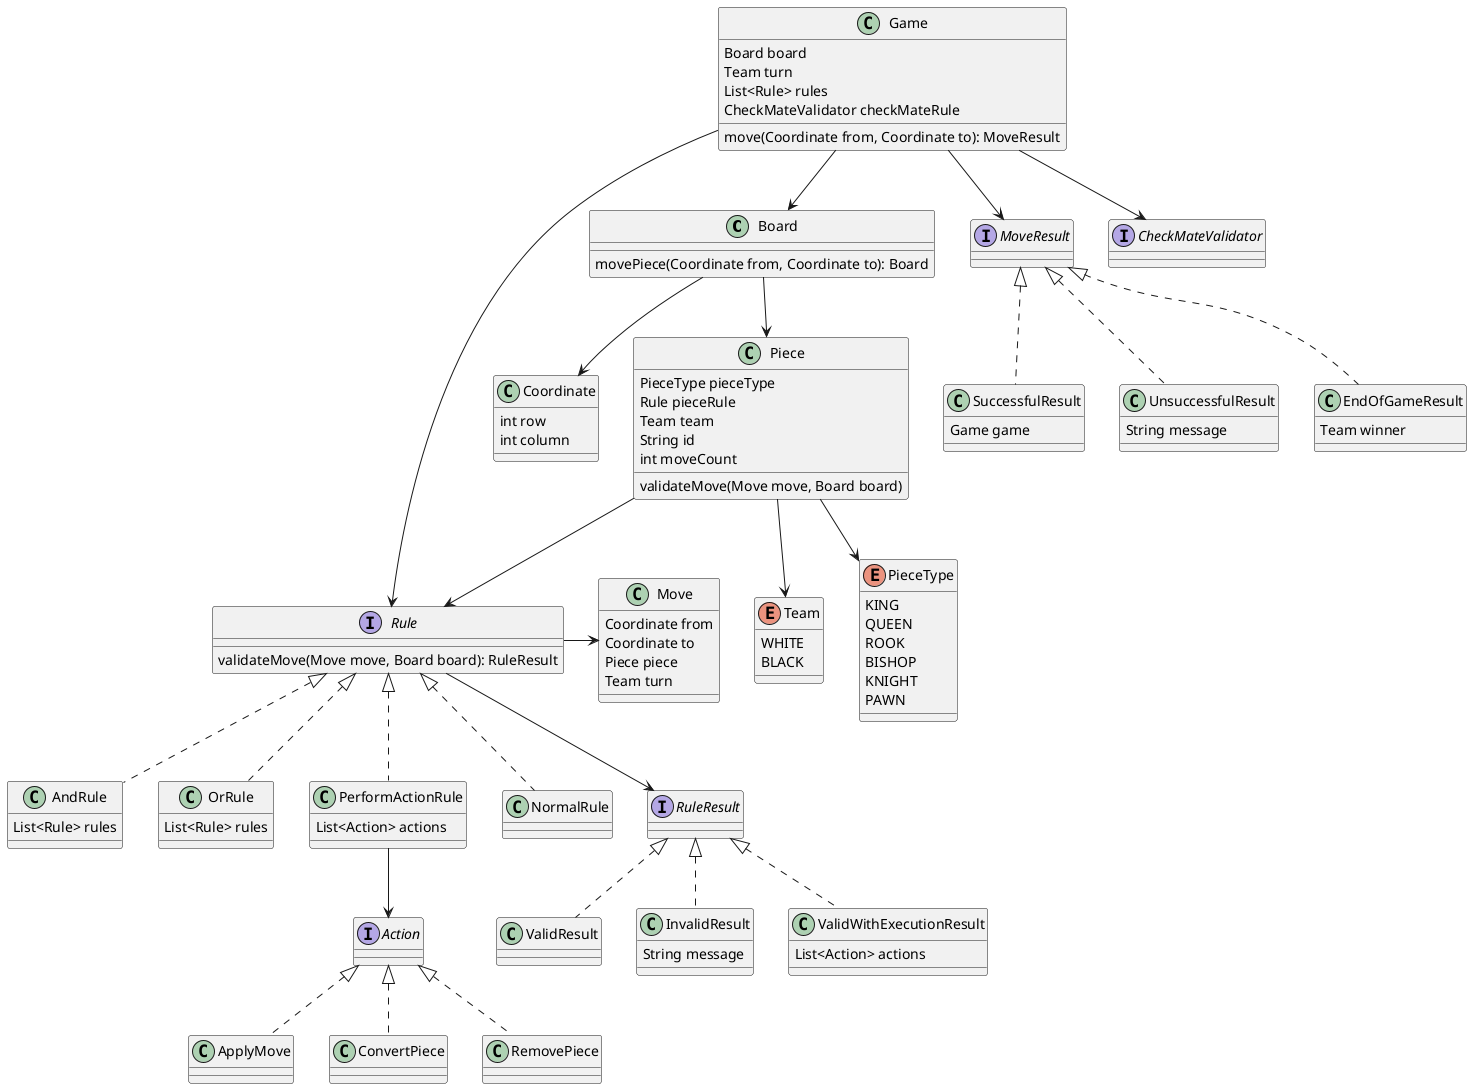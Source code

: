 @startuml

'Board Module
class Board {
    movePiece(Coordinate from, Coordinate to): Board
}

class Coordinate {
    int row
    int column
}

Board --> Coordinate
Board --> Piece
'Board Module

'Piece Module
class Piece {
    PieceType pieceType
    Rule pieceRule
    Team team
    String id
    int moveCount

    validateMove(Move move, Board board)
}

enum Team {
    WHITE
    BLACK
}

enum PieceType {
        KING
        QUEEN
        ROOK
        BISHOP
        KNIGHT
        PAWN
}
Piece --> PieceType
Piece --> Team
'Piece Module

'Rule Module
interface Rule {
    validateMove(Move move, Board board): RuleResult
}

class AndRule implements Rule {
    List<Rule> rules
}

class OrRule implements Rule {
    List<Rule> rules
}

class PerformActionRule implements Rule {
    List<Action> actions
}

class NormalRule implements Rule {}

Piece --> Rule
Rule -> Move
PerformActionRule --> Action
Rule --> RuleResult
'Rule Module

'Result Module
interface RuleResult {}

class ValidResult implements RuleResult{}
class InvalidResult implements RuleResult{
    String message
}
class ValidWithExecutionResult implements RuleResult{
    List<Action> actions
}

interface MoveResult {}

class SuccessfulResult implements MoveResult {
    Game game
}
class UnsuccessfulResult implements MoveResult{
    String message
}
class EndOfGameResult implements MoveResult {
    Team winner
}

interface Action {}
class ApplyMove implements Action {}
class ConvertPiece implements Action {}
class RemovePiece implements Action {}
'Result Module

'Game Module
class Game {
    Board board
    Team turn
    List<Rule> rules
    CheckMateValidator checkMateRule
    move(Coordinate from, Coordinate to): MoveResult
}

class Move {
    Coordinate from
    Coordinate to
    Piece piece
    Team turn
}

interface CheckMateValidator

Game --> Board
Game --> Rule
Game --> CheckMateValidator
Game --> MoveResult
'Game Module

@enduml
